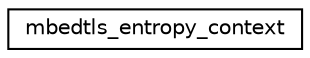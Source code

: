 digraph "Graphical Class Hierarchy"
{
 // LATEX_PDF_SIZE
  edge [fontname="Helvetica",fontsize="10",labelfontname="Helvetica",labelfontsize="10"];
  node [fontname="Helvetica",fontsize="10",shape=record];
  rankdir="LR";
  Node0 [label="mbedtls_entropy_context",height=0.2,width=0.4,color="black", fillcolor="white", style="filled",URL="$dc/d26/structmbedtls__entropy__context.html",tooltip="Entropy context structure."];
}
